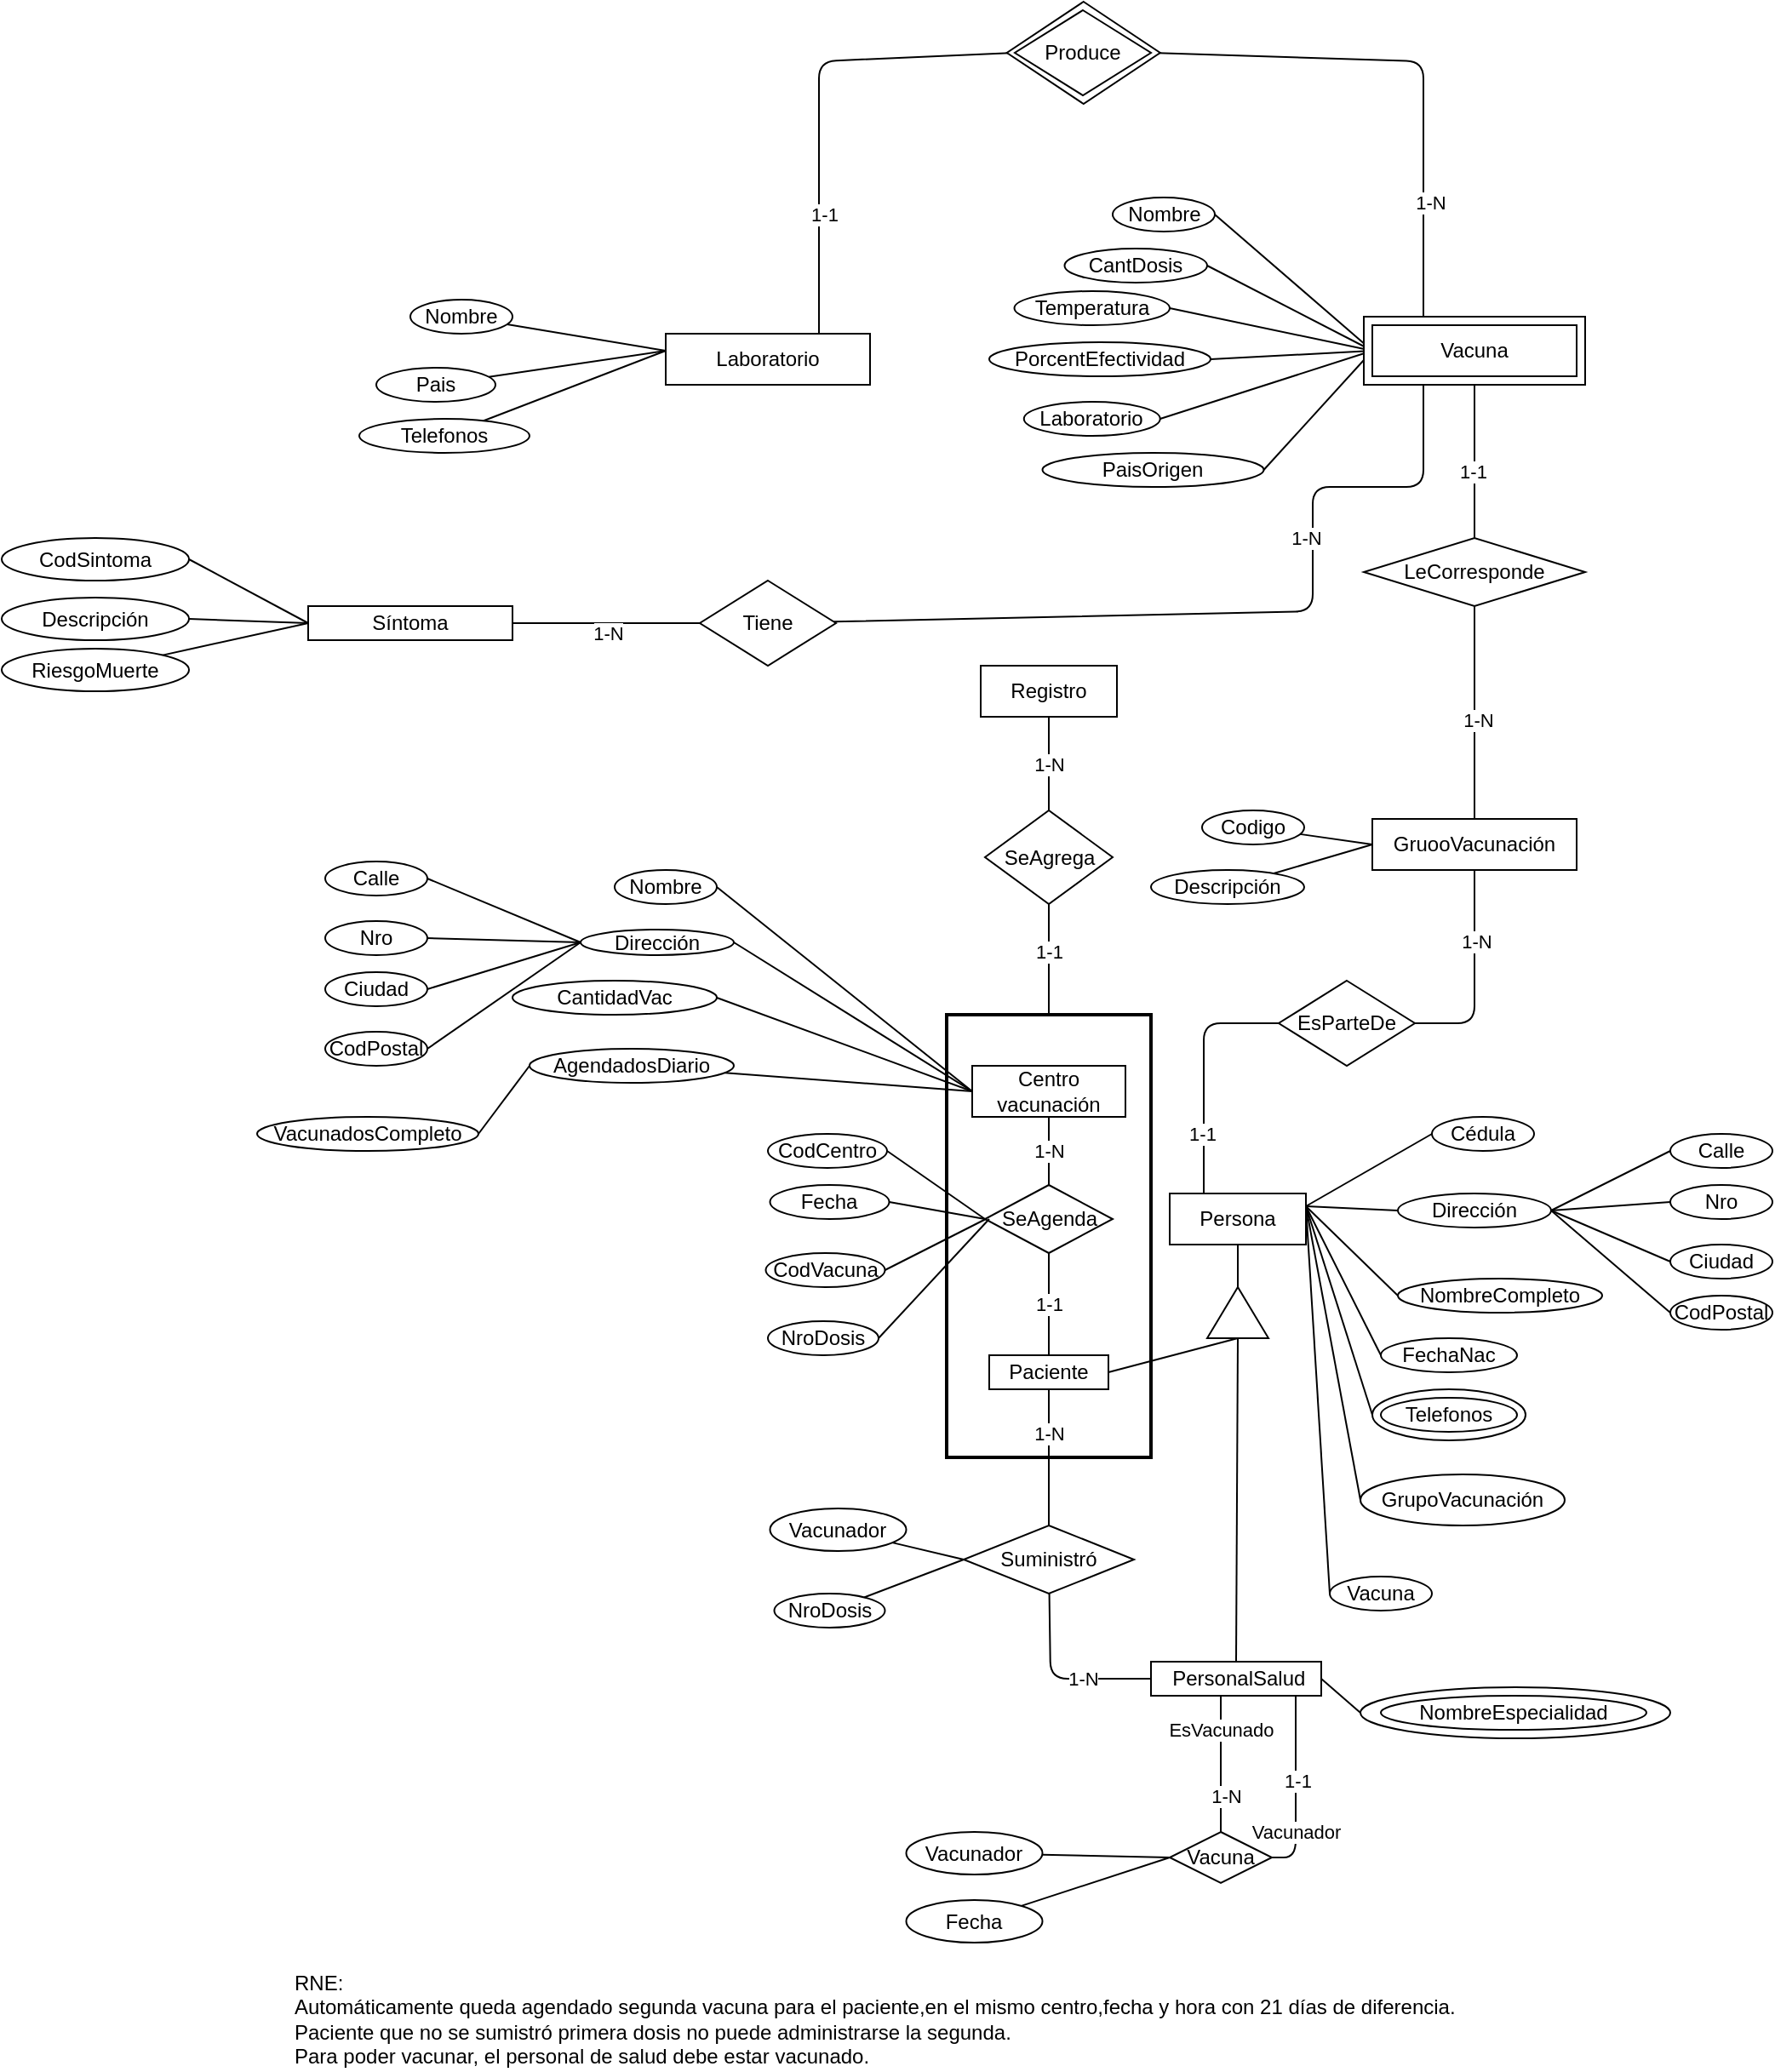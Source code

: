 <mxfile version="14.6.9" type="device"><diagram id="Dt1yeSl-TduAUGKD2-lL" name="Page-1"><mxGraphModel dx="1890" dy="1619" grid="1" gridSize="10" guides="1" tooltips="1" connect="1" arrows="1" fold="1" page="1" pageScale="1" pageWidth="827" pageHeight="1169" math="0" shadow="0"><root><mxCell id="0"/><mxCell id="1" parent="0"/><mxCell id="ZBMP0aNXscf_yQFxfvZb-60" style="edgeStyle=none;rounded=1;sketch=0;orthogonalLoop=1;jettySize=auto;html=1;entryX=1;entryY=0.5;entryDx=0;entryDy=0;endArrow=none;endFill=0;exitX=0;exitY=0.5;exitDx=0;exitDy=0;" parent="1" source="ZBMP0aNXscf_yQFxfvZb-59" target="ZBMP0aNXscf_yQFxfvZb-33" edge="1"><mxGeometry relative="1" as="geometry"/></mxCell><mxCell id="ZBMP0aNXscf_yQFxfvZb-59" value="" style="ellipse;whiteSpace=wrap;html=1;rounded=0;sketch=0;" parent="1" vertex="1"><mxGeometry x="308" y="425" width="182" height="30" as="geometry"/></mxCell><mxCell id="ZBMP0aNXscf_yQFxfvZb-53" style="edgeStyle=none;rounded=1;sketch=0;orthogonalLoop=1;jettySize=auto;html=1;endArrow=none;endFill=0;exitX=0;exitY=0.5;exitDx=0;exitDy=0;entryX=1;entryY=0.25;entryDx=0;entryDy=0;" parent="1" source="ZBMP0aNXscf_yQFxfvZb-52" target="ZBMP0aNXscf_yQFxfvZb-27" edge="1"><mxGeometry relative="1" as="geometry"><mxPoint x="298" y="160" as="targetPoint"/></mxGeometry></mxCell><mxCell id="ZBMP0aNXscf_yQFxfvZb-52" value="" style="ellipse;whiteSpace=wrap;html=1;rounded=0;sketch=0;" parent="1" vertex="1"><mxGeometry x="315" y="250" width="90" height="30" as="geometry"/></mxCell><mxCell id="ZBMP0aNXscf_yQFxfvZb-38" value="Nro" style="ellipse;whiteSpace=wrap;html=1;rounded=0;sketch=0;" parent="1" vertex="1"><mxGeometry x="490" y="130" width="60" height="20" as="geometry"/></mxCell><mxCell id="ZBMP0aNXscf_yQFxfvZb-47" style="edgeStyle=none;rounded=1;sketch=0;orthogonalLoop=1;jettySize=auto;html=1;endArrow=none;endFill=0;exitX=0;exitY=0.5;exitDx=0;exitDy=0;entryX=1;entryY=0.25;entryDx=0;entryDy=0;" parent="1" source="ZBMP0aNXscf_yQFxfvZb-35" target="ZBMP0aNXscf_yQFxfvZb-27" edge="1"><mxGeometry relative="1" as="geometry"><mxPoint x="310" y="160" as="targetPoint"/></mxGeometry></mxCell><mxCell id="ZBMP0aNXscf_yQFxfvZb-35" value="NombreCompleto" style="ellipse;whiteSpace=wrap;html=1;rounded=0;sketch=0;" parent="1" vertex="1"><mxGeometry x="330" y="185" width="120" height="20" as="geometry"/></mxCell><mxCell id="ZBMP0aNXscf_yQFxfvZb-21" value="" style="whiteSpace=wrap;html=1;align=left;fontSize=12;strokeWidth=2;" parent="1" vertex="1"><mxGeometry x="65" y="30" width="120" height="260" as="geometry"/></mxCell><mxCell id="ZBMP0aNXscf_yQFxfvZb-12" value="Fecha" style="ellipse;whiteSpace=wrap;html=1;" parent="1" vertex="1"><mxGeometry x="-38.75" y="130" width="70" height="20" as="geometry"/></mxCell><mxCell id="ZBMP0aNXscf_yQFxfvZb-1" value="Centro vacunación" style="whiteSpace=wrap;html=1;" parent="1" vertex="1"><mxGeometry x="80" y="60" width="90" height="30" as="geometry"/></mxCell><mxCell id="ZBMP0aNXscf_yQFxfvZb-2" value="Paciente" style="whiteSpace=wrap;html=1;" parent="1" vertex="1"><mxGeometry x="90" y="230" width="70" height="20" as="geometry"/></mxCell><mxCell id="ZBMP0aNXscf_yQFxfvZb-6" value="" style="endArrow=none;html=1;exitX=0.5;exitY=0;exitDx=0;exitDy=0;entryX=0.5;entryY=1;entryDx=0;entryDy=0;" parent="1" source="ZBMP0aNXscf_yQFxfvZb-2" target="ZBMP0aNXscf_yQFxfvZb-7" edge="1"><mxGeometry width="50" height="50" relative="1" as="geometry"><mxPoint x="140" y="180" as="sourcePoint"/><mxPoint x="230" y="160" as="targetPoint"/></mxGeometry></mxCell><mxCell id="ZBMP0aNXscf_yQFxfvZb-16" value="1-1" style="edgeLabel;html=1;align=center;verticalAlign=middle;resizable=0;points=[];" parent="ZBMP0aNXscf_yQFxfvZb-6" vertex="1" connectable="0"><mxGeometry x="-0.091" y="-3" relative="1" as="geometry"><mxPoint x="-3" y="-3" as="offset"/></mxGeometry></mxCell><mxCell id="ZBMP0aNXscf_yQFxfvZb-7" value="SeAgenda" style="rhombus;whiteSpace=wrap;html=1;" parent="1" vertex="1"><mxGeometry x="87.5" y="130" width="75" height="40" as="geometry"/></mxCell><mxCell id="ZBMP0aNXscf_yQFxfvZb-9" value="1-N" style="endArrow=none;html=1;exitX=0.5;exitY=0;exitDx=0;exitDy=0;entryX=0.5;entryY=1;entryDx=0;entryDy=0;" parent="1" source="ZBMP0aNXscf_yQFxfvZb-7" target="ZBMP0aNXscf_yQFxfvZb-1" edge="1"><mxGeometry width="50" height="50" relative="1" as="geometry"><mxPoint x="135" y="240" as="sourcePoint"/><mxPoint x="132.5" y="190" as="targetPoint"/><Array as="points"/></mxGeometry></mxCell><mxCell id="ZBMP0aNXscf_yQFxfvZb-10" value="CodCentro" style="ellipse;whiteSpace=wrap;html=1;fontStyle=0;" parent="1" vertex="1"><mxGeometry x="-40" y="100" width="70" height="20" as="geometry"/></mxCell><mxCell id="ZBMP0aNXscf_yQFxfvZb-11" value="" style="endArrow=none;html=1;entryX=1;entryY=0.5;entryDx=0;entryDy=0;exitX=0;exitY=0.5;exitDx=0;exitDy=0;" parent="1" source="ZBMP0aNXscf_yQFxfvZb-7" target="ZBMP0aNXscf_yQFxfvZb-10" edge="1"><mxGeometry width="50" height="50" relative="1" as="geometry"><mxPoint x="90" y="150" as="sourcePoint"/><mxPoint x="135" y="180" as="targetPoint"/></mxGeometry></mxCell><mxCell id="ZBMP0aNXscf_yQFxfvZb-13" value="CodVacuna" style="ellipse;whiteSpace=wrap;html=1;" parent="1" vertex="1"><mxGeometry x="-41.25" y="170" width="70" height="20" as="geometry"/></mxCell><mxCell id="ZBMP0aNXscf_yQFxfvZb-14" value="" style="endArrow=none;html=1;entryX=1;entryY=0.5;entryDx=0;entryDy=0;exitX=0;exitY=0.5;exitDx=0;exitDy=0;" parent="1" source="ZBMP0aNXscf_yQFxfvZb-7" target="ZBMP0aNXscf_yQFxfvZb-12" edge="1"><mxGeometry width="50" height="50" relative="1" as="geometry"><mxPoint x="90" y="150" as="sourcePoint"/><mxPoint x="2.5" y="140" as="targetPoint"/></mxGeometry></mxCell><mxCell id="ZBMP0aNXscf_yQFxfvZb-15" value="" style="endArrow=none;html=1;entryX=1;entryY=0.5;entryDx=0;entryDy=0;" parent="1" target="ZBMP0aNXscf_yQFxfvZb-13" edge="1"><mxGeometry width="50" height="50" relative="1" as="geometry"><mxPoint x="88" y="150" as="sourcePoint"/><mxPoint x="2.5" y="120" as="targetPoint"/></mxGeometry></mxCell><mxCell id="ZBMP0aNXscf_yQFxfvZb-17" value="NroDosis" style="ellipse;whiteSpace=wrap;html=1;fontStyle=0;direction=south;" parent="1" vertex="1"><mxGeometry x="-40" y="210" width="65" height="20" as="geometry"/></mxCell><mxCell id="ZBMP0aNXscf_yQFxfvZb-18" value="" style="endArrow=none;html=1;exitX=0.033;exitY=0.5;exitDx=0;exitDy=0;exitPerimeter=0;entryX=0.5;entryY=0;entryDx=0;entryDy=0;" parent="1" source="ZBMP0aNXscf_yQFxfvZb-7" target="ZBMP0aNXscf_yQFxfvZb-17" edge="1"><mxGeometry width="50" height="50" relative="1" as="geometry"><mxPoint x="90" y="150" as="sourcePoint"/><mxPoint x="30" y="220" as="targetPoint"/></mxGeometry></mxCell><mxCell id="ZBMP0aNXscf_yQFxfvZb-19" value="RNE:&lt;br&gt;Automáticamente queda agendado segunda vacuna para el paciente,en el mismo centro,fecha y hora con 21 días de diferencia.&lt;br&gt;Paciente que no se sumistró primera dosis no puede administrarse la segunda.&lt;br&gt;Para poder vacunar, el personal de salud debe estar vacunado." style="text;html=1;resizable=0;autosize=1;align=left;verticalAlign=middle;points=[];fillColor=none;strokeColor=none;rounded=0;" parent="1" vertex="1"><mxGeometry x="-320" y="590" width="700" height="60" as="geometry"/></mxCell><mxCell id="ZBMP0aNXscf_yQFxfvZb-22" value="Registro" style="whiteSpace=wrap;html=1;fontSize=12;strokeWidth=1;align=center;" parent="1" vertex="1"><mxGeometry x="85" y="-175" width="80" height="30" as="geometry"/></mxCell><mxCell id="ZBMP0aNXscf_yQFxfvZb-24" style="rounded=1;sketch=0;orthogonalLoop=1;jettySize=auto;html=1;entryX=0.5;entryY=1;entryDx=0;entryDy=0;endArrow=none;endFill=0;" parent="1" source="ZBMP0aNXscf_yQFxfvZb-23" target="ZBMP0aNXscf_yQFxfvZb-22" edge="1"><mxGeometry relative="1" as="geometry"/></mxCell><mxCell id="ZBMP0aNXscf_yQFxfvZb-26" value="1-N" style="edgeLabel;html=1;align=center;verticalAlign=middle;resizable=0;points=[];" parent="ZBMP0aNXscf_yQFxfvZb-24" vertex="1" connectable="0"><mxGeometry x="0.003" y="-3" relative="1" as="geometry"><mxPoint x="-3" as="offset"/></mxGeometry></mxCell><mxCell id="ZBMP0aNXscf_yQFxfvZb-25" value="1-1" style="edgeStyle=none;rounded=1;sketch=0;orthogonalLoop=1;jettySize=auto;html=1;entryX=0.5;entryY=0;entryDx=0;entryDy=0;endArrow=none;endFill=0;" parent="1" source="ZBMP0aNXscf_yQFxfvZb-23" target="ZBMP0aNXscf_yQFxfvZb-21" edge="1"><mxGeometry x="-0.143" relative="1" as="geometry"><Array as="points"/><mxPoint as="offset"/></mxGeometry></mxCell><mxCell id="ZBMP0aNXscf_yQFxfvZb-23" value="SeAgrega" style="rhombus;whiteSpace=wrap;html=1;fontSize=12;strokeWidth=1;align=center;direction=south;rotation=0;" parent="1" vertex="1"><mxGeometry x="87.5" y="-90" width="75" height="55" as="geometry"/></mxCell><mxCell id="ZBMP0aNXscf_yQFxfvZb-27" value="Persona" style="whiteSpace=wrap;html=1;rounded=0;sketch=0;" parent="1" vertex="1"><mxGeometry x="196" y="135" width="80" height="30" as="geometry"/></mxCell><mxCell id="ZBMP0aNXscf_yQFxfvZb-29" style="edgeStyle=none;rounded=1;sketch=0;orthogonalLoop=1;jettySize=auto;html=1;entryX=0.5;entryY=1;entryDx=0;entryDy=0;endArrow=none;endFill=0;" parent="1" source="ZBMP0aNXscf_yQFxfvZb-28" target="ZBMP0aNXscf_yQFxfvZb-27" edge="1"><mxGeometry relative="1" as="geometry"/></mxCell><mxCell id="ZBMP0aNXscf_yQFxfvZb-30" style="edgeStyle=none;rounded=1;sketch=0;orthogonalLoop=1;jettySize=auto;html=1;endArrow=none;endFill=0;entryX=1;entryY=0.5;entryDx=0;entryDy=0;exitX=0.5;exitY=1;exitDx=0;exitDy=0;exitPerimeter=0;" parent="1" source="ZBMP0aNXscf_yQFxfvZb-28" target="ZBMP0aNXscf_yQFxfvZb-2" edge="1"><mxGeometry relative="1" as="geometry"><mxPoint x="392.0" y="-50" as="targetPoint"/></mxGeometry></mxCell><mxCell id="ZBMP0aNXscf_yQFxfvZb-31" style="edgeStyle=none;rounded=1;sketch=0;orthogonalLoop=1;jettySize=auto;html=1;endArrow=none;endFill=0;entryX=0.5;entryY=0;entryDx=0;entryDy=0;exitX=0.5;exitY=1;exitDx=0;exitDy=0;exitPerimeter=0;" parent="1" source="ZBMP0aNXscf_yQFxfvZb-28" target="ZBMP0aNXscf_yQFxfvZb-33" edge="1"><mxGeometry relative="1" as="geometry"><mxPoint x="470" y="-40" as="targetPoint"/><mxPoint x="258" y="210" as="sourcePoint"/></mxGeometry></mxCell><mxCell id="ZBMP0aNXscf_yQFxfvZb-28" value="" style="verticalLabelPosition=bottom;verticalAlign=top;html=1;shape=mxgraph.basic.acute_triangle;dx=0.5;rounded=0;sketch=0;" parent="1" vertex="1"><mxGeometry x="218" y="190" width="36" height="30" as="geometry"/></mxCell><mxCell id="ZBMP0aNXscf_yQFxfvZb-33" value="&amp;nbsp;PersonalSalud" style="whiteSpace=wrap;html=1;rounded=0;sketch=0;" parent="1" vertex="1"><mxGeometry x="185" y="410" width="100" height="20" as="geometry"/></mxCell><mxCell id="ZBMP0aNXscf_yQFxfvZb-45" style="edgeStyle=none;rounded=1;sketch=0;orthogonalLoop=1;jettySize=auto;html=1;endArrow=none;endFill=0;exitX=0;exitY=0.5;exitDx=0;exitDy=0;entryX=1;entryY=0.25;entryDx=0;entryDy=0;" parent="1" source="ZBMP0aNXscf_yQFxfvZb-34" target="ZBMP0aNXscf_yQFxfvZb-27" edge="1"><mxGeometry relative="1" as="geometry"><mxPoint x="300" y="140" as="targetPoint"/></mxGeometry></mxCell><mxCell id="ZBMP0aNXscf_yQFxfvZb-34" value="Cédula" style="ellipse;whiteSpace=wrap;html=1;rounded=0;sketch=0;" parent="1" vertex="1"><mxGeometry x="350" y="90" width="60" height="20" as="geometry"/></mxCell><mxCell id="ZBMP0aNXscf_yQFxfvZb-41" style="edgeStyle=none;rounded=1;sketch=0;orthogonalLoop=1;jettySize=auto;html=1;entryX=0;entryY=0.5;entryDx=0;entryDy=0;endArrow=none;endFill=0;exitX=1;exitY=0.5;exitDx=0;exitDy=0;" parent="1" source="ZBMP0aNXscf_yQFxfvZb-36" target="ZBMP0aNXscf_yQFxfvZb-39" edge="1"><mxGeometry relative="1" as="geometry"/></mxCell><mxCell id="ZBMP0aNXscf_yQFxfvZb-42" style="edgeStyle=none;rounded=1;sketch=0;orthogonalLoop=1;jettySize=auto;html=1;entryX=0;entryY=0.5;entryDx=0;entryDy=0;endArrow=none;endFill=0;exitX=1;exitY=0.5;exitDx=0;exitDy=0;" parent="1" source="ZBMP0aNXscf_yQFxfvZb-36" target="ZBMP0aNXscf_yQFxfvZb-40" edge="1"><mxGeometry relative="1" as="geometry"/></mxCell><mxCell id="ZBMP0aNXscf_yQFxfvZb-43" style="edgeStyle=none;rounded=1;sketch=0;orthogonalLoop=1;jettySize=auto;html=1;entryX=0;entryY=0.5;entryDx=0;entryDy=0;endArrow=none;endFill=0;exitX=1;exitY=0.5;exitDx=0;exitDy=0;" parent="1" source="ZBMP0aNXscf_yQFxfvZb-36" target="ZBMP0aNXscf_yQFxfvZb-38" edge="1"><mxGeometry relative="1" as="geometry"/></mxCell><mxCell id="ZBMP0aNXscf_yQFxfvZb-44" style="edgeStyle=none;rounded=1;sketch=0;orthogonalLoop=1;jettySize=auto;html=1;entryX=0;entryY=0.5;entryDx=0;entryDy=0;endArrow=none;endFill=0;exitX=1;exitY=0.5;exitDx=0;exitDy=0;" parent="1" source="ZBMP0aNXscf_yQFxfvZb-36" target="ZBMP0aNXscf_yQFxfvZb-37" edge="1"><mxGeometry relative="1" as="geometry"/></mxCell><mxCell id="ZBMP0aNXscf_yQFxfvZb-46" style="edgeStyle=none;rounded=1;sketch=0;orthogonalLoop=1;jettySize=auto;html=1;endArrow=none;endFill=0;exitX=0;exitY=0.5;exitDx=0;exitDy=0;entryX=1;entryY=0.25;entryDx=0;entryDy=0;" parent="1" source="ZBMP0aNXscf_yQFxfvZb-36" target="ZBMP0aNXscf_yQFxfvZb-27" edge="1"><mxGeometry relative="1" as="geometry"><mxPoint x="310" y="140" as="targetPoint"/></mxGeometry></mxCell><mxCell id="ZBMP0aNXscf_yQFxfvZb-36" value="Dirección" style="ellipse;whiteSpace=wrap;html=1;rounded=0;sketch=0;" parent="1" vertex="1"><mxGeometry x="330" y="135" width="90" height="20" as="geometry"/></mxCell><mxCell id="ZBMP0aNXscf_yQFxfvZb-37" value="Calle" style="ellipse;whiteSpace=wrap;html=1;rounded=0;sketch=0;" parent="1" vertex="1"><mxGeometry x="490" y="100" width="60" height="20" as="geometry"/></mxCell><mxCell id="ZBMP0aNXscf_yQFxfvZb-39" value="CodPostal" style="ellipse;whiteSpace=wrap;html=1;rounded=0;sketch=0;" parent="1" vertex="1"><mxGeometry x="490" y="195" width="60" height="20" as="geometry"/></mxCell><mxCell id="ZBMP0aNXscf_yQFxfvZb-40" value="Ciudad" style="ellipse;whiteSpace=wrap;html=1;rounded=0;sketch=0;" parent="1" vertex="1"><mxGeometry x="490" y="165" width="60" height="20" as="geometry"/></mxCell><mxCell id="ZBMP0aNXscf_yQFxfvZb-50" style="edgeStyle=none;rounded=1;sketch=0;orthogonalLoop=1;jettySize=auto;html=1;endArrow=none;endFill=0;exitX=0;exitY=0.5;exitDx=0;exitDy=0;entryX=1;entryY=0.25;entryDx=0;entryDy=0;" parent="1" source="ZBMP0aNXscf_yQFxfvZb-49" target="ZBMP0aNXscf_yQFxfvZb-27" edge="1"><mxGeometry relative="1" as="geometry"><mxPoint x="298" y="140" as="targetPoint"/></mxGeometry></mxCell><mxCell id="ZBMP0aNXscf_yQFxfvZb-49" value="FechaNac" style="ellipse;whiteSpace=wrap;html=1;rounded=0;sketch=0;" parent="1" vertex="1"><mxGeometry x="320" y="220" width="80" height="20" as="geometry"/></mxCell><mxCell id="ZBMP0aNXscf_yQFxfvZb-51" value="Telefonos" style="ellipse;whiteSpace=wrap;html=1;rounded=0;sketch=0;" parent="1" vertex="1"><mxGeometry x="320" y="255" width="80" height="20" as="geometry"/></mxCell><mxCell id="ZBMP0aNXscf_yQFxfvZb-56" style="edgeStyle=none;rounded=1;sketch=0;orthogonalLoop=1;jettySize=auto;html=1;endArrow=none;endFill=0;exitX=0;exitY=0.5;exitDx=0;exitDy=0;entryX=1;entryY=0.25;entryDx=0;entryDy=0;" parent="1" source="ZBMP0aNXscf_yQFxfvZb-54" target="ZBMP0aNXscf_yQFxfvZb-27" edge="1"><mxGeometry relative="1" as="geometry"><mxPoint x="300" y="170" as="targetPoint"/></mxGeometry></mxCell><mxCell id="ZBMP0aNXscf_yQFxfvZb-54" value="GrupoVacunación" style="ellipse;whiteSpace=wrap;html=1;rounded=0;sketch=0;" parent="1" vertex="1"><mxGeometry x="308" y="300" width="120" height="30" as="geometry"/></mxCell><mxCell id="ZBMP0aNXscf_yQFxfvZb-57" style="edgeStyle=none;rounded=1;sketch=0;orthogonalLoop=1;jettySize=auto;html=1;endArrow=none;endFill=0;exitX=0;exitY=0.5;exitDx=0;exitDy=0;entryX=1;entryY=0.25;entryDx=0;entryDy=0;" parent="1" source="ZBMP0aNXscf_yQFxfvZb-55" target="ZBMP0aNXscf_yQFxfvZb-27" edge="1"><mxGeometry relative="1" as="geometry"><mxPoint x="280" y="190" as="targetPoint"/></mxGeometry></mxCell><mxCell id="ZBMP0aNXscf_yQFxfvZb-55" value="Vacuna" style="ellipse;whiteSpace=wrap;html=1;rounded=0;sketch=0;" parent="1" vertex="1"><mxGeometry x="290" y="360" width="60" height="20" as="geometry"/></mxCell><mxCell id="ZBMP0aNXscf_yQFxfvZb-58" value="NombreEspecialidad" style="ellipse;whiteSpace=wrap;html=1;rounded=0;sketch=0;" parent="1" vertex="1"><mxGeometry x="320" y="430" width="156" height="20" as="geometry"/></mxCell><mxCell id="ZBMP0aNXscf_yQFxfvZb-61" value="GruooVacunación" style="whiteSpace=wrap;html=1;rounded=0;sketch=0;" parent="1" vertex="1"><mxGeometry x="315" y="-85" width="120" height="30" as="geometry"/></mxCell><mxCell id="ZBMP0aNXscf_yQFxfvZb-64" style="edgeStyle=none;rounded=1;sketch=0;orthogonalLoop=1;jettySize=auto;html=1;entryX=0;entryY=0.5;entryDx=0;entryDy=0;endArrow=none;endFill=0;" parent="1" source="ZBMP0aNXscf_yQFxfvZb-63" target="ZBMP0aNXscf_yQFxfvZb-61" edge="1"><mxGeometry relative="1" as="geometry"/></mxCell><mxCell id="ZBMP0aNXscf_yQFxfvZb-63" value="Codigo" style="ellipse;whiteSpace=wrap;html=1;rounded=0;sketch=0;" parent="1" vertex="1"><mxGeometry x="215" y="-90" width="60" height="20" as="geometry"/></mxCell><mxCell id="ZBMP0aNXscf_yQFxfvZb-66" style="edgeStyle=none;rounded=1;sketch=0;orthogonalLoop=1;jettySize=auto;html=1;entryX=0;entryY=0.5;entryDx=0;entryDy=0;endArrow=none;endFill=0;" parent="1" source="ZBMP0aNXscf_yQFxfvZb-65" target="ZBMP0aNXscf_yQFxfvZb-61" edge="1"><mxGeometry relative="1" as="geometry"/></mxCell><mxCell id="ZBMP0aNXscf_yQFxfvZb-65" value="Descripción" style="ellipse;whiteSpace=wrap;html=1;rounded=0;sketch=0;" parent="1" vertex="1"><mxGeometry x="185" y="-55" width="90" height="20" as="geometry"/></mxCell><mxCell id="ZBMP0aNXscf_yQFxfvZb-70" style="edgeStyle=none;rounded=1;sketch=0;orthogonalLoop=1;jettySize=auto;html=1;entryX=0.5;entryY=1;entryDx=0;entryDy=0;endArrow=none;endFill=0;" parent="1" source="ZBMP0aNXscf_yQFxfvZb-69" target="ZBMP0aNXscf_yQFxfvZb-68" edge="1"><mxGeometry relative="1" as="geometry"/></mxCell><mxCell id="ZBMP0aNXscf_yQFxfvZb-72" value="1-1" style="edgeLabel;html=1;align=center;verticalAlign=middle;resizable=0;points=[];" parent="ZBMP0aNXscf_yQFxfvZb-70" vertex="1" connectable="0"><mxGeometry x="-0.181" y="1" relative="1" as="geometry"><mxPoint as="offset"/></mxGeometry></mxCell><mxCell id="ZBMP0aNXscf_yQFxfvZb-71" style="edgeStyle=none;rounded=1;sketch=0;orthogonalLoop=1;jettySize=auto;html=1;entryX=0.5;entryY=0;entryDx=0;entryDy=0;endArrow=none;endFill=0;exitX=1;exitY=0.5;exitDx=0;exitDy=0;" parent="1" source="ZBMP0aNXscf_yQFxfvZb-69" target="ZBMP0aNXscf_yQFxfvZb-61" edge="1"><mxGeometry relative="1" as="geometry"/></mxCell><mxCell id="ZBMP0aNXscf_yQFxfvZb-73" value="1-N" style="edgeLabel;html=1;align=center;verticalAlign=middle;resizable=0;points=[];" parent="ZBMP0aNXscf_yQFxfvZb-71" vertex="1" connectable="0"><mxGeometry x="0.073" y="2" relative="1" as="geometry"><mxPoint as="offset"/></mxGeometry></mxCell><mxCell id="ZBMP0aNXscf_yQFxfvZb-69" value="LeCorresponde" style="rhombus;whiteSpace=wrap;html=1;fontSize=12;strokeWidth=1;align=center;direction=south;rotation=0;" parent="1" vertex="1"><mxGeometry x="310" y="-250" width="130" height="40" as="geometry"/></mxCell><mxCell id="ZBMP0aNXscf_yQFxfvZb-75" style="edgeStyle=none;rounded=1;sketch=0;orthogonalLoop=1;jettySize=auto;html=1;entryX=0;entryY=0.5;entryDx=0;entryDy=0;endArrow=none;endFill=0;" parent="1" source="ZBMP0aNXscf_yQFxfvZb-74" target="ZBMP0aNXscf_yQFxfvZb-33" edge="1"><mxGeometry relative="1" as="geometry"><Array as="points"><mxPoint x="126" y="420"/></Array></mxGeometry></mxCell><mxCell id="2IOQGZQSBh7YmrLoaRPf-2" value="1-N" style="edgeLabel;html=1;align=center;verticalAlign=middle;resizable=0;points=[];" parent="ZBMP0aNXscf_yQFxfvZb-75" vertex="1" connectable="0"><mxGeometry x="0.26" relative="1" as="geometry"><mxPoint as="offset"/></mxGeometry></mxCell><mxCell id="ZBMP0aNXscf_yQFxfvZb-76" style="edgeStyle=none;rounded=1;sketch=0;orthogonalLoop=1;jettySize=auto;html=1;entryX=0.5;entryY=1;entryDx=0;entryDy=0;endArrow=none;endFill=0;" parent="1" source="ZBMP0aNXscf_yQFxfvZb-74" target="ZBMP0aNXscf_yQFxfvZb-2" edge="1"><mxGeometry relative="1" as="geometry"/></mxCell><mxCell id="2IOQGZQSBh7YmrLoaRPf-1" value="1-N&lt;br&gt;" style="edgeLabel;html=1;align=center;verticalAlign=middle;resizable=0;points=[];" parent="ZBMP0aNXscf_yQFxfvZb-76" vertex="1" connectable="0"><mxGeometry x="0.54" relative="1" as="geometry"><mxPoint y="7" as="offset"/></mxGeometry></mxCell><mxCell id="ZBMP0aNXscf_yQFxfvZb-74" value="Suministró" style="rhombus;whiteSpace=wrap;html=1;" parent="1" vertex="1"><mxGeometry x="75" y="330" width="100" height="40" as="geometry"/></mxCell><mxCell id="ZBMP0aNXscf_yQFxfvZb-79" style="edgeStyle=none;rounded=1;sketch=0;orthogonalLoop=1;jettySize=auto;html=1;entryX=0;entryY=0.5;entryDx=0;entryDy=0;endArrow=none;endFill=0;" parent="1" source="ZBMP0aNXscf_yQFxfvZb-78" target="ZBMP0aNXscf_yQFxfvZb-74" edge="1"><mxGeometry relative="1" as="geometry"/></mxCell><mxCell id="ZBMP0aNXscf_yQFxfvZb-78" value="Vacunador" style="ellipse;whiteSpace=wrap;html=1;rounded=0;sketch=0;" parent="1" vertex="1"><mxGeometry x="-38.75" y="320" width="80" height="25" as="geometry"/></mxCell><mxCell id="ZBMP0aNXscf_yQFxfvZb-81" style="edgeStyle=none;rounded=1;sketch=0;orthogonalLoop=1;jettySize=auto;html=1;entryX=0;entryY=0.5;entryDx=0;entryDy=0;endArrow=none;endFill=0;" parent="1" source="ZBMP0aNXscf_yQFxfvZb-80" target="ZBMP0aNXscf_yQFxfvZb-74" edge="1"><mxGeometry relative="1" as="geometry"/></mxCell><mxCell id="ZBMP0aNXscf_yQFxfvZb-80" value="NroDosis" style="ellipse;whiteSpace=wrap;html=1;fontStyle=0;direction=south;" parent="1" vertex="1"><mxGeometry x="-36.25" y="370" width="65" height="20" as="geometry"/></mxCell><mxCell id="ZBMP0aNXscf_yQFxfvZb-82" value="Vacuna" style="rhombus;whiteSpace=wrap;html=1;rounded=0;sketch=0;" parent="1" vertex="1"><mxGeometry x="196" y="510" width="60" height="30" as="geometry"/></mxCell><mxCell id="ZBMP0aNXscf_yQFxfvZb-83" value="Vacunador" style="edgeStyle=none;rounded=1;sketch=0;orthogonalLoop=1;jettySize=auto;html=1;entryX=0.85;entryY=1;entryDx=0;entryDy=0;endArrow=none;endFill=0;entryPerimeter=0;exitX=1;exitY=0.5;exitDx=0;exitDy=0;" parent="1" source="ZBMP0aNXscf_yQFxfvZb-82" target="ZBMP0aNXscf_yQFxfvZb-33" edge="1"><mxGeometry x="-0.468" relative="1" as="geometry"><mxPoint x="260" y="490" as="sourcePoint"/><mxPoint x="267" y="450" as="targetPoint"/><Array as="points"><mxPoint x="270" y="525"/></Array><mxPoint as="offset"/></mxGeometry></mxCell><mxCell id="ZBMP0aNXscf_yQFxfvZb-86" value="1-1" style="edgeLabel;html=1;align=center;verticalAlign=middle;resizable=0;points=[];" parent="ZBMP0aNXscf_yQFxfvZb-83" vertex="1" connectable="0"><mxGeometry x="0.084" y="-1" relative="1" as="geometry"><mxPoint as="offset"/></mxGeometry></mxCell><mxCell id="ZBMP0aNXscf_yQFxfvZb-84" value="EsVacunado" style="edgeStyle=none;rounded=1;sketch=0;orthogonalLoop=1;jettySize=auto;html=1;entryX=0.41;entryY=1;entryDx=0;entryDy=0;endArrow=none;endFill=0;exitX=0.5;exitY=0;exitDx=0;exitDy=0;entryPerimeter=0;" parent="1" source="ZBMP0aNXscf_yQFxfvZb-82" target="ZBMP0aNXscf_yQFxfvZb-33" edge="1"><mxGeometry x="0.5" relative="1" as="geometry"><mxPoint x="220" y="460" as="sourcePoint"/><mxPoint x="197" y="440" as="targetPoint"/><Array as="points"/><mxPoint as="offset"/></mxGeometry></mxCell><mxCell id="ZBMP0aNXscf_yQFxfvZb-85" value="1-N" style="edgeLabel;html=1;align=center;verticalAlign=middle;resizable=0;points=[];" parent="ZBMP0aNXscf_yQFxfvZb-84" vertex="1" connectable="0"><mxGeometry x="-0.475" y="-3" relative="1" as="geometry"><mxPoint as="offset"/></mxGeometry></mxCell><mxCell id="ZBMP0aNXscf_yQFxfvZb-88" style="edgeStyle=none;rounded=1;sketch=0;orthogonalLoop=1;jettySize=auto;html=1;entryX=0;entryY=0.5;entryDx=0;entryDy=0;endArrow=none;endFill=0;" parent="1" source="ZBMP0aNXscf_yQFxfvZb-87" target="ZBMP0aNXscf_yQFxfvZb-82" edge="1"><mxGeometry relative="1" as="geometry"/></mxCell><mxCell id="ZBMP0aNXscf_yQFxfvZb-87" value="Vacunador" style="ellipse;whiteSpace=wrap;html=1;rounded=0;sketch=0;" parent="1" vertex="1"><mxGeometry x="41.25" y="510" width="80" height="25" as="geometry"/></mxCell><mxCell id="ZBMP0aNXscf_yQFxfvZb-90" style="edgeStyle=none;rounded=1;sketch=0;orthogonalLoop=1;jettySize=auto;html=1;endArrow=none;endFill=0;entryX=0;entryY=0.5;entryDx=0;entryDy=0;" parent="1" source="ZBMP0aNXscf_yQFxfvZb-89" target="ZBMP0aNXscf_yQFxfvZb-82" edge="1"><mxGeometry relative="1" as="geometry"><mxPoint x="190" y="540" as="targetPoint"/></mxGeometry></mxCell><mxCell id="ZBMP0aNXscf_yQFxfvZb-89" value="Fecha" style="ellipse;whiteSpace=wrap;html=1;rounded=0;sketch=0;" parent="1" vertex="1"><mxGeometry x="41.25" y="550" width="80" height="25" as="geometry"/></mxCell><mxCell id="ZBMP0aNXscf_yQFxfvZb-92" style="edgeStyle=none;rounded=1;sketch=0;orthogonalLoop=1;jettySize=auto;html=1;endArrow=none;endFill=0;entryX=0.5;entryY=1;entryDx=0;entryDy=0;exitX=1;exitY=0.5;exitDx=0;exitDy=0;" parent="1" source="ZBMP0aNXscf_yQFxfvZb-91" target="ZBMP0aNXscf_yQFxfvZb-61" edge="1"><mxGeometry relative="1" as="geometry"><mxPoint x="390" y="-50" as="targetPoint"/><Array as="points"><mxPoint x="375" y="35"/></Array></mxGeometry></mxCell><mxCell id="ZBMP0aNXscf_yQFxfvZb-94" value="1-N" style="edgeLabel;html=1;align=center;verticalAlign=middle;resizable=0;points=[];" parent="ZBMP0aNXscf_yQFxfvZb-92" vertex="1" connectable="0"><mxGeometry x="0.329" y="-1" relative="1" as="geometry"><mxPoint as="offset"/></mxGeometry></mxCell><mxCell id="ZBMP0aNXscf_yQFxfvZb-93" style="edgeStyle=none;rounded=1;sketch=0;orthogonalLoop=1;jettySize=auto;html=1;entryX=0.25;entryY=0;entryDx=0;entryDy=0;endArrow=none;endFill=0;exitX=0;exitY=0.5;exitDx=0;exitDy=0;" parent="1" source="ZBMP0aNXscf_yQFxfvZb-91" target="ZBMP0aNXscf_yQFxfvZb-27" edge="1"><mxGeometry relative="1" as="geometry"><Array as="points"><mxPoint x="216" y="35"/></Array></mxGeometry></mxCell><mxCell id="ZBMP0aNXscf_yQFxfvZb-95" value="1-1" style="edgeLabel;html=1;align=center;verticalAlign=middle;resizable=0;points=[];" parent="ZBMP0aNXscf_yQFxfvZb-93" vertex="1" connectable="0"><mxGeometry x="0.507" y="-1" relative="1" as="geometry"><mxPoint as="offset"/></mxGeometry></mxCell><mxCell id="ZBMP0aNXscf_yQFxfvZb-91" value="EsParteDe" style="rhombus;whiteSpace=wrap;html=1;rounded=0;sketch=0;" parent="1" vertex="1"><mxGeometry x="260" y="10" width="80" height="50" as="geometry"/></mxCell><mxCell id="ZBMP0aNXscf_yQFxfvZb-96" value="Nro" style="ellipse;whiteSpace=wrap;html=1;rounded=0;sketch=0;" parent="1" vertex="1"><mxGeometry x="-300" y="-25" width="60" height="20" as="geometry"/></mxCell><mxCell id="ZBMP0aNXscf_yQFxfvZb-109" style="edgeStyle=none;rounded=1;sketch=0;orthogonalLoop=1;jettySize=auto;html=1;entryX=0;entryY=0.5;entryDx=0;entryDy=0;endArrow=none;endFill=0;exitX=1;exitY=0.5;exitDx=0;exitDy=0;" parent="1" source="ZBMP0aNXscf_yQFxfvZb-97" target="ZBMP0aNXscf_yQFxfvZb-1" edge="1"><mxGeometry relative="1" as="geometry"/></mxCell><mxCell id="ZBMP0aNXscf_yQFxfvZb-97" value="CantidadVac" style="ellipse;whiteSpace=wrap;html=1;rounded=0;sketch=0;" parent="1" vertex="1"><mxGeometry x="-190" y="10" width="120" height="20" as="geometry"/></mxCell><mxCell id="ZBMP0aNXscf_yQFxfvZb-107" style="edgeStyle=none;rounded=1;sketch=0;orthogonalLoop=1;jettySize=auto;html=1;entryX=0;entryY=0.5;entryDx=0;entryDy=0;endArrow=none;endFill=0;exitX=1;exitY=0.5;exitDx=0;exitDy=0;" parent="1" source="ZBMP0aNXscf_yQFxfvZb-98" target="ZBMP0aNXscf_yQFxfvZb-1" edge="1"><mxGeometry relative="1" as="geometry"><mxPoint x="-40" y="-50" as="sourcePoint"/></mxGeometry></mxCell><mxCell id="ZBMP0aNXscf_yQFxfvZb-98" value="Nombre" style="ellipse;whiteSpace=wrap;html=1;rounded=0;sketch=0;" parent="1" vertex="1"><mxGeometry x="-130" y="-55" width="60" height="20" as="geometry"/></mxCell><mxCell id="ZBMP0aNXscf_yQFxfvZb-99" style="edgeStyle=none;rounded=1;sketch=0;orthogonalLoop=1;jettySize=auto;html=1;entryX=1;entryY=0.5;entryDx=0;entryDy=0;endArrow=none;endFill=0;exitX=0;exitY=0.5;exitDx=0;exitDy=0;" parent="1" source="ZBMP0aNXscf_yQFxfvZb-103" target="ZBMP0aNXscf_yQFxfvZb-105" edge="1"><mxGeometry relative="1" as="geometry"/></mxCell><mxCell id="ZBMP0aNXscf_yQFxfvZb-100" style="edgeStyle=none;rounded=1;sketch=0;orthogonalLoop=1;jettySize=auto;html=1;entryX=1;entryY=0.5;entryDx=0;entryDy=0;endArrow=none;endFill=0;exitX=0;exitY=0.5;exitDx=0;exitDy=0;" parent="1" source="ZBMP0aNXscf_yQFxfvZb-103" target="ZBMP0aNXscf_yQFxfvZb-106" edge="1"><mxGeometry relative="1" as="geometry"/></mxCell><mxCell id="ZBMP0aNXscf_yQFxfvZb-101" style="edgeStyle=none;rounded=1;sketch=0;orthogonalLoop=1;jettySize=auto;html=1;endArrow=none;endFill=0;exitX=0;exitY=0.5;exitDx=0;exitDy=0;" parent="1" source="ZBMP0aNXscf_yQFxfvZb-103" edge="1"><mxGeometry relative="1" as="geometry"><mxPoint x="-240" y="-15" as="targetPoint"/></mxGeometry></mxCell><mxCell id="ZBMP0aNXscf_yQFxfvZb-102" style="edgeStyle=none;rounded=1;sketch=0;orthogonalLoop=1;jettySize=auto;html=1;entryX=1;entryY=0.5;entryDx=0;entryDy=0;endArrow=none;endFill=0;exitX=0;exitY=0.5;exitDx=0;exitDy=0;entryPerimeter=0;" parent="1" source="ZBMP0aNXscf_yQFxfvZb-103" target="ZBMP0aNXscf_yQFxfvZb-104" edge="1"><mxGeometry relative="1" as="geometry"/></mxCell><mxCell id="ZBMP0aNXscf_yQFxfvZb-108" style="edgeStyle=none;rounded=1;sketch=0;orthogonalLoop=1;jettySize=auto;html=1;entryX=0;entryY=0.5;entryDx=0;entryDy=0;endArrow=none;endFill=0;exitX=1;exitY=0.5;exitDx=0;exitDy=0;" parent="1" source="ZBMP0aNXscf_yQFxfvZb-103" target="ZBMP0aNXscf_yQFxfvZb-1" edge="1"><mxGeometry relative="1" as="geometry"/></mxCell><mxCell id="ZBMP0aNXscf_yQFxfvZb-103" value="Dirección" style="ellipse;whiteSpace=wrap;html=1;rounded=0;sketch=0;" parent="1" vertex="1"><mxGeometry x="-150" y="-20" width="90" height="15" as="geometry"/></mxCell><mxCell id="ZBMP0aNXscf_yQFxfvZb-104" value="Calle" style="ellipse;whiteSpace=wrap;html=1;rounded=0;sketch=0;" parent="1" vertex="1"><mxGeometry x="-300" y="-60" width="60" height="20" as="geometry"/></mxCell><mxCell id="ZBMP0aNXscf_yQFxfvZb-105" value="CodPostal" style="ellipse;whiteSpace=wrap;html=1;rounded=0;sketch=0;" parent="1" vertex="1"><mxGeometry x="-300" y="40" width="60" height="20" as="geometry"/></mxCell><mxCell id="ZBMP0aNXscf_yQFxfvZb-106" value="Ciudad" style="ellipse;whiteSpace=wrap;html=1;rounded=0;sketch=0;" parent="1" vertex="1"><mxGeometry x="-300" y="5" width="60" height="20" as="geometry"/></mxCell><mxCell id="ZBMP0aNXscf_yQFxfvZb-112" style="edgeStyle=none;rounded=1;sketch=0;orthogonalLoop=1;jettySize=auto;html=1;endArrow=none;endFill=0;entryX=0;entryY=0.5;entryDx=0;entryDy=0;" parent="1" source="ZBMP0aNXscf_yQFxfvZb-110" target="ZBMP0aNXscf_yQFxfvZb-1" edge="1"><mxGeometry relative="1" as="geometry"><mxPoint x="80" y="72" as="targetPoint"/></mxGeometry></mxCell><mxCell id="ZBMP0aNXscf_yQFxfvZb-110" value="AgendadosDiario" style="ellipse;whiteSpace=wrap;html=1;rounded=0;sketch=0;" parent="1" vertex="1"><mxGeometry x="-180" y="50" width="120" height="20" as="geometry"/></mxCell><mxCell id="ZBMP0aNXscf_yQFxfvZb-113" style="edgeStyle=none;rounded=1;sketch=0;orthogonalLoop=1;jettySize=auto;html=1;entryX=0;entryY=0.5;entryDx=0;entryDy=0;endArrow=none;endFill=0;exitX=1;exitY=0.5;exitDx=0;exitDy=0;" parent="1" source="ZBMP0aNXscf_yQFxfvZb-111" target="ZBMP0aNXscf_yQFxfvZb-110" edge="1"><mxGeometry relative="1" as="geometry"/></mxCell><mxCell id="ZBMP0aNXscf_yQFxfvZb-111" value="VacunadosCompleto" style="ellipse;whiteSpace=wrap;html=1;rounded=0;sketch=0;" parent="1" vertex="1"><mxGeometry x="-340" y="90" width="130" height="20" as="geometry"/></mxCell><mxCell id="ZBMP0aNXscf_yQFxfvZb-122" style="edgeStyle=none;rounded=1;sketch=0;orthogonalLoop=1;jettySize=auto;html=1;endArrow=none;endFill=0;exitX=1;exitY=0.5;exitDx=0;exitDy=0;entryX=0;entryY=0.5;entryDx=0;entryDy=0;" parent="1" source="ZBMP0aNXscf_yQFxfvZb-115" target="ZBMP0aNXscf_yQFxfvZb-68" edge="1"><mxGeometry relative="1" as="geometry"><mxPoint x="280" y="-410" as="targetPoint"/></mxGeometry></mxCell><mxCell id="ZBMP0aNXscf_yQFxfvZb-115" value="Nombre" style="ellipse;whiteSpace=wrap;html=1;rounded=0;sketch=0;" parent="1" vertex="1"><mxGeometry x="162.5" y="-450" width="60" height="20" as="geometry"/></mxCell><mxCell id="ZBMP0aNXscf_yQFxfvZb-123" style="edgeStyle=none;rounded=1;sketch=0;orthogonalLoop=1;jettySize=auto;html=1;entryX=0;entryY=0.5;entryDx=0;entryDy=0;endArrow=none;endFill=0;exitX=1;exitY=0.5;exitDx=0;exitDy=0;" parent="1" source="ZBMP0aNXscf_yQFxfvZb-117" target="ZBMP0aNXscf_yQFxfvZb-68" edge="1"><mxGeometry relative="1" as="geometry"/></mxCell><mxCell id="ZBMP0aNXscf_yQFxfvZb-117" value="CantDosis" style="ellipse;whiteSpace=wrap;html=1;rounded=0;sketch=0;" parent="1" vertex="1"><mxGeometry x="134.25" y="-420" width="83.75" height="20" as="geometry"/></mxCell><mxCell id="ZBMP0aNXscf_yQFxfvZb-124" style="edgeStyle=none;rounded=1;sketch=0;orthogonalLoop=1;jettySize=auto;html=1;endArrow=none;endFill=0;exitX=1;exitY=0.5;exitDx=0;exitDy=0;entryX=0;entryY=0.5;entryDx=0;entryDy=0;" parent="1" source="ZBMP0aNXscf_yQFxfvZb-118" target="ZBMP0aNXscf_yQFxfvZb-68" edge="1"><mxGeometry relative="1" as="geometry"><mxPoint x="300" y="-350" as="targetPoint"/></mxGeometry></mxCell><mxCell id="ZBMP0aNXscf_yQFxfvZb-118" value="Temperatura" style="ellipse;whiteSpace=wrap;html=1;rounded=0;sketch=0;" parent="1" vertex="1"><mxGeometry x="104.75" y="-395" width="91.25" height="20" as="geometry"/></mxCell><mxCell id="ZBMP0aNXscf_yQFxfvZb-125" style="edgeStyle=none;rounded=1;sketch=0;orthogonalLoop=1;jettySize=auto;html=1;endArrow=none;endFill=0;exitX=1;exitY=0.5;exitDx=0;exitDy=0;entryX=0;entryY=0.5;entryDx=0;entryDy=0;" parent="1" source="ZBMP0aNXscf_yQFxfvZb-119" target="ZBMP0aNXscf_yQFxfvZb-68" edge="1"><mxGeometry relative="1" as="geometry"><mxPoint x="280" y="-340" as="targetPoint"/><mxPoint x="-30" y="-185" as="sourcePoint"/></mxGeometry></mxCell><mxCell id="ZBMP0aNXscf_yQFxfvZb-119" value="PorcentEfectividad" style="ellipse;whiteSpace=wrap;html=1;rounded=0;sketch=0;" parent="1" vertex="1"><mxGeometry x="90" y="-365" width="130" height="20" as="geometry"/></mxCell><mxCell id="ZBMP0aNXscf_yQFxfvZb-126" style="edgeStyle=none;rounded=1;sketch=0;orthogonalLoop=1;jettySize=auto;html=1;endArrow=none;endFill=0;exitX=1;exitY=0.5;exitDx=0;exitDy=0;entryX=0;entryY=0.5;entryDx=0;entryDy=0;" parent="1" source="ZBMP0aNXscf_yQFxfvZb-120" target="ZBMP0aNXscf_yQFxfvZb-68" edge="1"><mxGeometry relative="1" as="geometry"><mxPoint x="300" y="-340" as="targetPoint"/></mxGeometry></mxCell><mxCell id="ZBMP0aNXscf_yQFxfvZb-120" value="Laboratorio" style="ellipse;whiteSpace=wrap;html=1;rounded=0;sketch=0;" parent="1" vertex="1"><mxGeometry x="110.38" y="-330" width="80" height="20" as="geometry"/></mxCell><mxCell id="ZBMP0aNXscf_yQFxfvZb-127" style="edgeStyle=none;rounded=1;sketch=0;orthogonalLoop=1;jettySize=auto;html=1;endArrow=none;endFill=0;exitX=1;exitY=0.5;exitDx=0;exitDy=0;entryX=0;entryY=0.5;entryDx=0;entryDy=0;" parent="1" source="ZBMP0aNXscf_yQFxfvZb-121" target="ZBMP0aNXscf_yQFxfvZb-68" edge="1"><mxGeometry relative="1" as="geometry"><mxPoint x="260" y="-300" as="targetPoint"/></mxGeometry></mxCell><mxCell id="ZBMP0aNXscf_yQFxfvZb-121" value="PaisOrigen" style="ellipse;whiteSpace=wrap;html=1;rounded=0;sketch=0;" parent="1" vertex="1"><mxGeometry x="121.25" y="-300" width="130" height="20" as="geometry"/></mxCell><mxCell id="ZBMP0aNXscf_yQFxfvZb-128" value="Laboratorio" style="whiteSpace=wrap;html=1;rounded=0;sketch=0;" parent="1" vertex="1"><mxGeometry x="-100" y="-370" width="120" height="30" as="geometry"/></mxCell><mxCell id="ZBMP0aNXscf_yQFxfvZb-130" style="edgeStyle=none;rounded=1;sketch=0;orthogonalLoop=1;jettySize=auto;html=1;entryX=0.25;entryY=0;entryDx=0;entryDy=0;endArrow=none;endFill=0;exitX=1;exitY=0.5;exitDx=0;exitDy=0;" parent="1" source="ZBMP0aNXscf_yQFxfvZb-129" target="ZBMP0aNXscf_yQFxfvZb-68" edge="1"><mxGeometry relative="1" as="geometry"><mxPoint x="200" y="-535" as="sourcePoint"/><Array as="points"><mxPoint x="345" y="-530"/><mxPoint x="345" y="-450"/></Array></mxGeometry></mxCell><mxCell id="ZBMP0aNXscf_yQFxfvZb-132" value="1-N" style="edgeLabel;html=1;align=center;verticalAlign=middle;resizable=0;points=[];" parent="ZBMP0aNXscf_yQFxfvZb-130" vertex="1" connectable="0"><mxGeometry x="0.543" y="4" relative="1" as="geometry"><mxPoint as="offset"/></mxGeometry></mxCell><mxCell id="ZBMP0aNXscf_yQFxfvZb-131" style="edgeStyle=none;rounded=1;sketch=0;orthogonalLoop=1;jettySize=auto;html=1;entryX=0.75;entryY=0;entryDx=0;entryDy=0;endArrow=none;endFill=0;exitX=0;exitY=0.5;exitDx=0;exitDy=0;" parent="1" source="ZBMP0aNXscf_yQFxfvZb-129" target="ZBMP0aNXscf_yQFxfvZb-128" edge="1"><mxGeometry relative="1" as="geometry"><Array as="points"><mxPoint x="-10" y="-530"/></Array></mxGeometry></mxCell><mxCell id="ZBMP0aNXscf_yQFxfvZb-133" value="1-1" style="edgeLabel;html=1;align=center;verticalAlign=middle;resizable=0;points=[];" parent="ZBMP0aNXscf_yQFxfvZb-131" vertex="1" connectable="0"><mxGeometry x="0.489" y="6" relative="1" as="geometry"><mxPoint x="-3" as="offset"/></mxGeometry></mxCell><mxCell id="ZBMP0aNXscf_yQFxfvZb-135" style="edgeStyle=none;rounded=1;sketch=0;orthogonalLoop=1;jettySize=auto;html=1;endArrow=none;endFill=0;" parent="1" source="ZBMP0aNXscf_yQFxfvZb-134" edge="1"><mxGeometry relative="1" as="geometry"><mxPoint x="-100" y="-360" as="targetPoint"/></mxGeometry></mxCell><mxCell id="ZBMP0aNXscf_yQFxfvZb-134" value="Nombre" style="ellipse;whiteSpace=wrap;html=1;rounded=0;sketch=0;" parent="1" vertex="1"><mxGeometry x="-250" y="-390" width="60" height="20" as="geometry"/></mxCell><mxCell id="ZBMP0aNXscf_yQFxfvZb-138" style="edgeStyle=none;rounded=1;sketch=0;orthogonalLoop=1;jettySize=auto;html=1;endArrow=none;endFill=0;entryX=0;entryY=0.333;entryDx=0;entryDy=0;entryPerimeter=0;" parent="1" source="ZBMP0aNXscf_yQFxfvZb-136" target="ZBMP0aNXscf_yQFxfvZb-128" edge="1"><mxGeometry relative="1" as="geometry"><mxPoint x="-110" y="-370" as="targetPoint"/></mxGeometry></mxCell><mxCell id="ZBMP0aNXscf_yQFxfvZb-136" value="Pais" style="ellipse;whiteSpace=wrap;html=1;rounded=0;sketch=0;" parent="1" vertex="1"><mxGeometry x="-270" y="-350" width="70" height="20" as="geometry"/></mxCell><mxCell id="ZBMP0aNXscf_yQFxfvZb-140" style="edgeStyle=none;rounded=1;sketch=0;orthogonalLoop=1;jettySize=auto;html=1;endArrow=none;endFill=0;" parent="1" source="ZBMP0aNXscf_yQFxfvZb-139" edge="1"><mxGeometry relative="1" as="geometry"><mxPoint x="-100" y="-360" as="targetPoint"/></mxGeometry></mxCell><mxCell id="ZBMP0aNXscf_yQFxfvZb-139" value="Telefonos" style="ellipse;whiteSpace=wrap;html=1;rounded=0;sketch=0;" parent="1" vertex="1"><mxGeometry x="-280" y="-320" width="100" height="20" as="geometry"/></mxCell><mxCell id="ZBMP0aNXscf_yQFxfvZb-141" value="Síntoma" style="whiteSpace=wrap;html=1;rounded=0;sketch=0;" parent="1" vertex="1"><mxGeometry x="-310" y="-210" width="120" height="20" as="geometry"/></mxCell><mxCell id="ZBMP0aNXscf_yQFxfvZb-143" style="edgeStyle=none;rounded=1;sketch=0;orthogonalLoop=1;jettySize=auto;html=1;entryX=0.25;entryY=1;entryDx=0;entryDy=0;endArrow=none;endFill=0;" parent="1" source="ZBMP0aNXscf_yQFxfvZb-142" target="ZBMP0aNXscf_yQFxfvZb-68" edge="1"><mxGeometry relative="1" as="geometry"><Array as="points"><mxPoint x="280" y="-207"/><mxPoint x="280" y="-280"/><mxPoint x="345" y="-280"/></Array></mxGeometry></mxCell><mxCell id="ZBMP0aNXscf_yQFxfvZb-152" value="1-N" style="edgeLabel;html=1;align=center;verticalAlign=middle;resizable=0;points=[];" parent="ZBMP0aNXscf_yQFxfvZb-143" vertex="1" connectable="0"><mxGeometry x="0.298" y="-6" relative="1" as="geometry"><mxPoint x="-10" y="-10" as="offset"/></mxGeometry></mxCell><mxCell id="ZBMP0aNXscf_yQFxfvZb-144" style="edgeStyle=none;rounded=1;sketch=0;orthogonalLoop=1;jettySize=auto;html=1;endArrow=none;endFill=0;entryX=1;entryY=0.5;entryDx=0;entryDy=0;" parent="1" source="ZBMP0aNXscf_yQFxfvZb-142" target="ZBMP0aNXscf_yQFxfvZb-141" edge="1"><mxGeometry relative="1" as="geometry"><mxPoint x="-150" y="-230" as="targetPoint"/></mxGeometry></mxCell><mxCell id="ZBMP0aNXscf_yQFxfvZb-151" value="1-N" style="edgeLabel;html=1;align=center;verticalAlign=middle;resizable=0;points=[];" parent="ZBMP0aNXscf_yQFxfvZb-144" vertex="1" connectable="0"><mxGeometry x="-0.017" y="6" relative="1" as="geometry"><mxPoint as="offset"/></mxGeometry></mxCell><mxCell id="ZBMP0aNXscf_yQFxfvZb-142" value="Tiene" style="rhombus;whiteSpace=wrap;html=1;rounded=0;sketch=0;" parent="1" vertex="1"><mxGeometry x="-80" y="-225" width="80" height="50" as="geometry"/></mxCell><mxCell id="ZBMP0aNXscf_yQFxfvZb-148" style="edgeStyle=none;rounded=1;sketch=0;orthogonalLoop=1;jettySize=auto;html=1;entryX=0;entryY=0.5;entryDx=0;entryDy=0;endArrow=none;endFill=0;exitX=1;exitY=0.5;exitDx=0;exitDy=0;" parent="1" source="ZBMP0aNXscf_yQFxfvZb-145" target="ZBMP0aNXscf_yQFxfvZb-141" edge="1"><mxGeometry relative="1" as="geometry"/></mxCell><mxCell id="ZBMP0aNXscf_yQFxfvZb-145" value="CodSintoma" style="ellipse;whiteSpace=wrap;html=1;rounded=0;sketch=0;" parent="1" vertex="1"><mxGeometry x="-490" y="-250" width="110" height="25" as="geometry"/></mxCell><mxCell id="ZBMP0aNXscf_yQFxfvZb-149" style="edgeStyle=none;rounded=1;sketch=0;orthogonalLoop=1;jettySize=auto;html=1;endArrow=none;endFill=0;exitX=1;exitY=0.5;exitDx=0;exitDy=0;" parent="1" source="ZBMP0aNXscf_yQFxfvZb-146" edge="1"><mxGeometry relative="1" as="geometry"><mxPoint x="-310" y="-200" as="targetPoint"/></mxGeometry></mxCell><mxCell id="ZBMP0aNXscf_yQFxfvZb-146" value="Descripción" style="ellipse;whiteSpace=wrap;html=1;rounded=0;sketch=0;" parent="1" vertex="1"><mxGeometry x="-490" y="-215" width="110" height="25" as="geometry"/></mxCell><mxCell id="ZBMP0aNXscf_yQFxfvZb-150" style="edgeStyle=none;rounded=1;sketch=0;orthogonalLoop=1;jettySize=auto;html=1;endArrow=none;endFill=0;" parent="1" source="ZBMP0aNXscf_yQFxfvZb-147" edge="1"><mxGeometry relative="1" as="geometry"><mxPoint x="-310" y="-200" as="targetPoint"/></mxGeometry></mxCell><mxCell id="ZBMP0aNXscf_yQFxfvZb-147" value="RiesgoMuerte" style="ellipse;whiteSpace=wrap;html=1;rounded=0;sketch=0;" parent="1" vertex="1"><mxGeometry x="-490" y="-185" width="110" height="25" as="geometry"/></mxCell><mxCell id="2IOQGZQSBh7YmrLoaRPf-4" value="" style="group" parent="1" vertex="1" connectable="0"><mxGeometry x="310" y="-380" width="130" height="40" as="geometry"/></mxCell><mxCell id="2IOQGZQSBh7YmrLoaRPf-3" value="" style="rounded=0;whiteSpace=wrap;html=1;" parent="2IOQGZQSBh7YmrLoaRPf-4" vertex="1"><mxGeometry width="130" height="40" as="geometry"/></mxCell><mxCell id="ZBMP0aNXscf_yQFxfvZb-68" value="Vacuna" style="whiteSpace=wrap;html=1;rounded=0;sketch=0;" parent="2IOQGZQSBh7YmrLoaRPf-4" vertex="1"><mxGeometry x="5" y="5" width="120" height="30" as="geometry"/></mxCell><mxCell id="2IOQGZQSBh7YmrLoaRPf-7" value="" style="group" parent="1" vertex="1" connectable="0"><mxGeometry x="100.38" y="-565" width="90" height="60" as="geometry"/></mxCell><mxCell id="2IOQGZQSBh7YmrLoaRPf-5" value="" style="rhombus;whiteSpace=wrap;html=1;" parent="2IOQGZQSBh7YmrLoaRPf-7" vertex="1"><mxGeometry width="90" height="60" as="geometry"/></mxCell><mxCell id="ZBMP0aNXscf_yQFxfvZb-129" value="Produce" style="rhombus;whiteSpace=wrap;html=1;rounded=0;sketch=0;" parent="2IOQGZQSBh7YmrLoaRPf-7" vertex="1"><mxGeometry x="4.62" y="5" width="80" height="50" as="geometry"/></mxCell></root></mxGraphModel></diagram></mxfile>